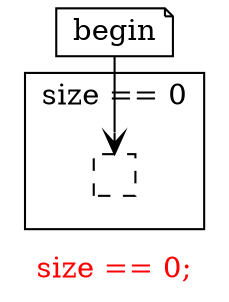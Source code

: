 digraph {
  node [shape = none;];
  edge [arrowhead = vee;];
  splines = line;
  fontcolor = red;
  label = "size == 0;";
  
  subgraph cluster {
    fontcolor = black;
    label = "size == 0";
    array [label = <
      <TABLE BORDER = "0" CELLBORDER = "1" CELLSPACING = "0">
      <TR>
      <TD WIDTH = "20" HEIGHT = "20" PORT = "a0" STYLE = "DASHED"></TD>
      </TR>
      </TABLE>>;];
  }
  
  subgraph {
    node [shape = note; width = 0; height = 0;];
    begin;
  }
  
  begin -> array:a0;
}